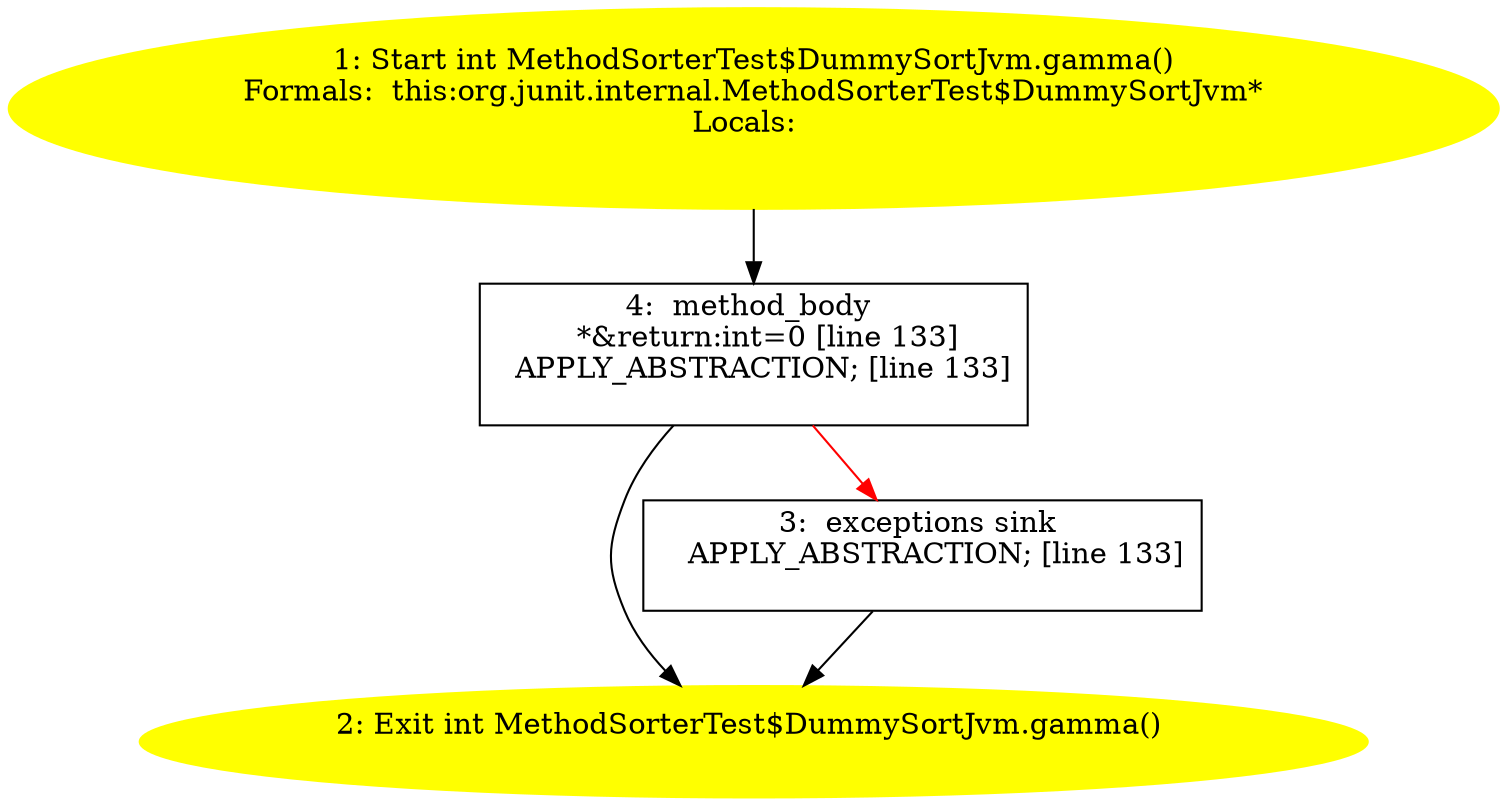 /* @generated */
digraph cfg {
"org.junit.internal.MethodSorterTest$DummySortJvm.gamma():int.8a59618b5d7886f31ae3d7656ab72f67_1" [label="1: Start int MethodSorterTest$DummySortJvm.gamma()\nFormals:  this:org.junit.internal.MethodSorterTest$DummySortJvm*\nLocals:  \n  " color=yellow style=filled]
	

	 "org.junit.internal.MethodSorterTest$DummySortJvm.gamma():int.8a59618b5d7886f31ae3d7656ab72f67_1" -> "org.junit.internal.MethodSorterTest$DummySortJvm.gamma():int.8a59618b5d7886f31ae3d7656ab72f67_4" ;
"org.junit.internal.MethodSorterTest$DummySortJvm.gamma():int.8a59618b5d7886f31ae3d7656ab72f67_2" [label="2: Exit int MethodSorterTest$DummySortJvm.gamma() \n  " color=yellow style=filled]
	

"org.junit.internal.MethodSorterTest$DummySortJvm.gamma():int.8a59618b5d7886f31ae3d7656ab72f67_3" [label="3:  exceptions sink \n   APPLY_ABSTRACTION; [line 133]\n " shape="box"]
	

	 "org.junit.internal.MethodSorterTest$DummySortJvm.gamma():int.8a59618b5d7886f31ae3d7656ab72f67_3" -> "org.junit.internal.MethodSorterTest$DummySortJvm.gamma():int.8a59618b5d7886f31ae3d7656ab72f67_2" ;
"org.junit.internal.MethodSorterTest$DummySortJvm.gamma():int.8a59618b5d7886f31ae3d7656ab72f67_4" [label="4:  method_body \n   *&return:int=0 [line 133]\n  APPLY_ABSTRACTION; [line 133]\n " shape="box"]
	

	 "org.junit.internal.MethodSorterTest$DummySortJvm.gamma():int.8a59618b5d7886f31ae3d7656ab72f67_4" -> "org.junit.internal.MethodSorterTest$DummySortJvm.gamma():int.8a59618b5d7886f31ae3d7656ab72f67_2" ;
	 "org.junit.internal.MethodSorterTest$DummySortJvm.gamma():int.8a59618b5d7886f31ae3d7656ab72f67_4" -> "org.junit.internal.MethodSorterTest$DummySortJvm.gamma():int.8a59618b5d7886f31ae3d7656ab72f67_3" [color="red" ];
}
